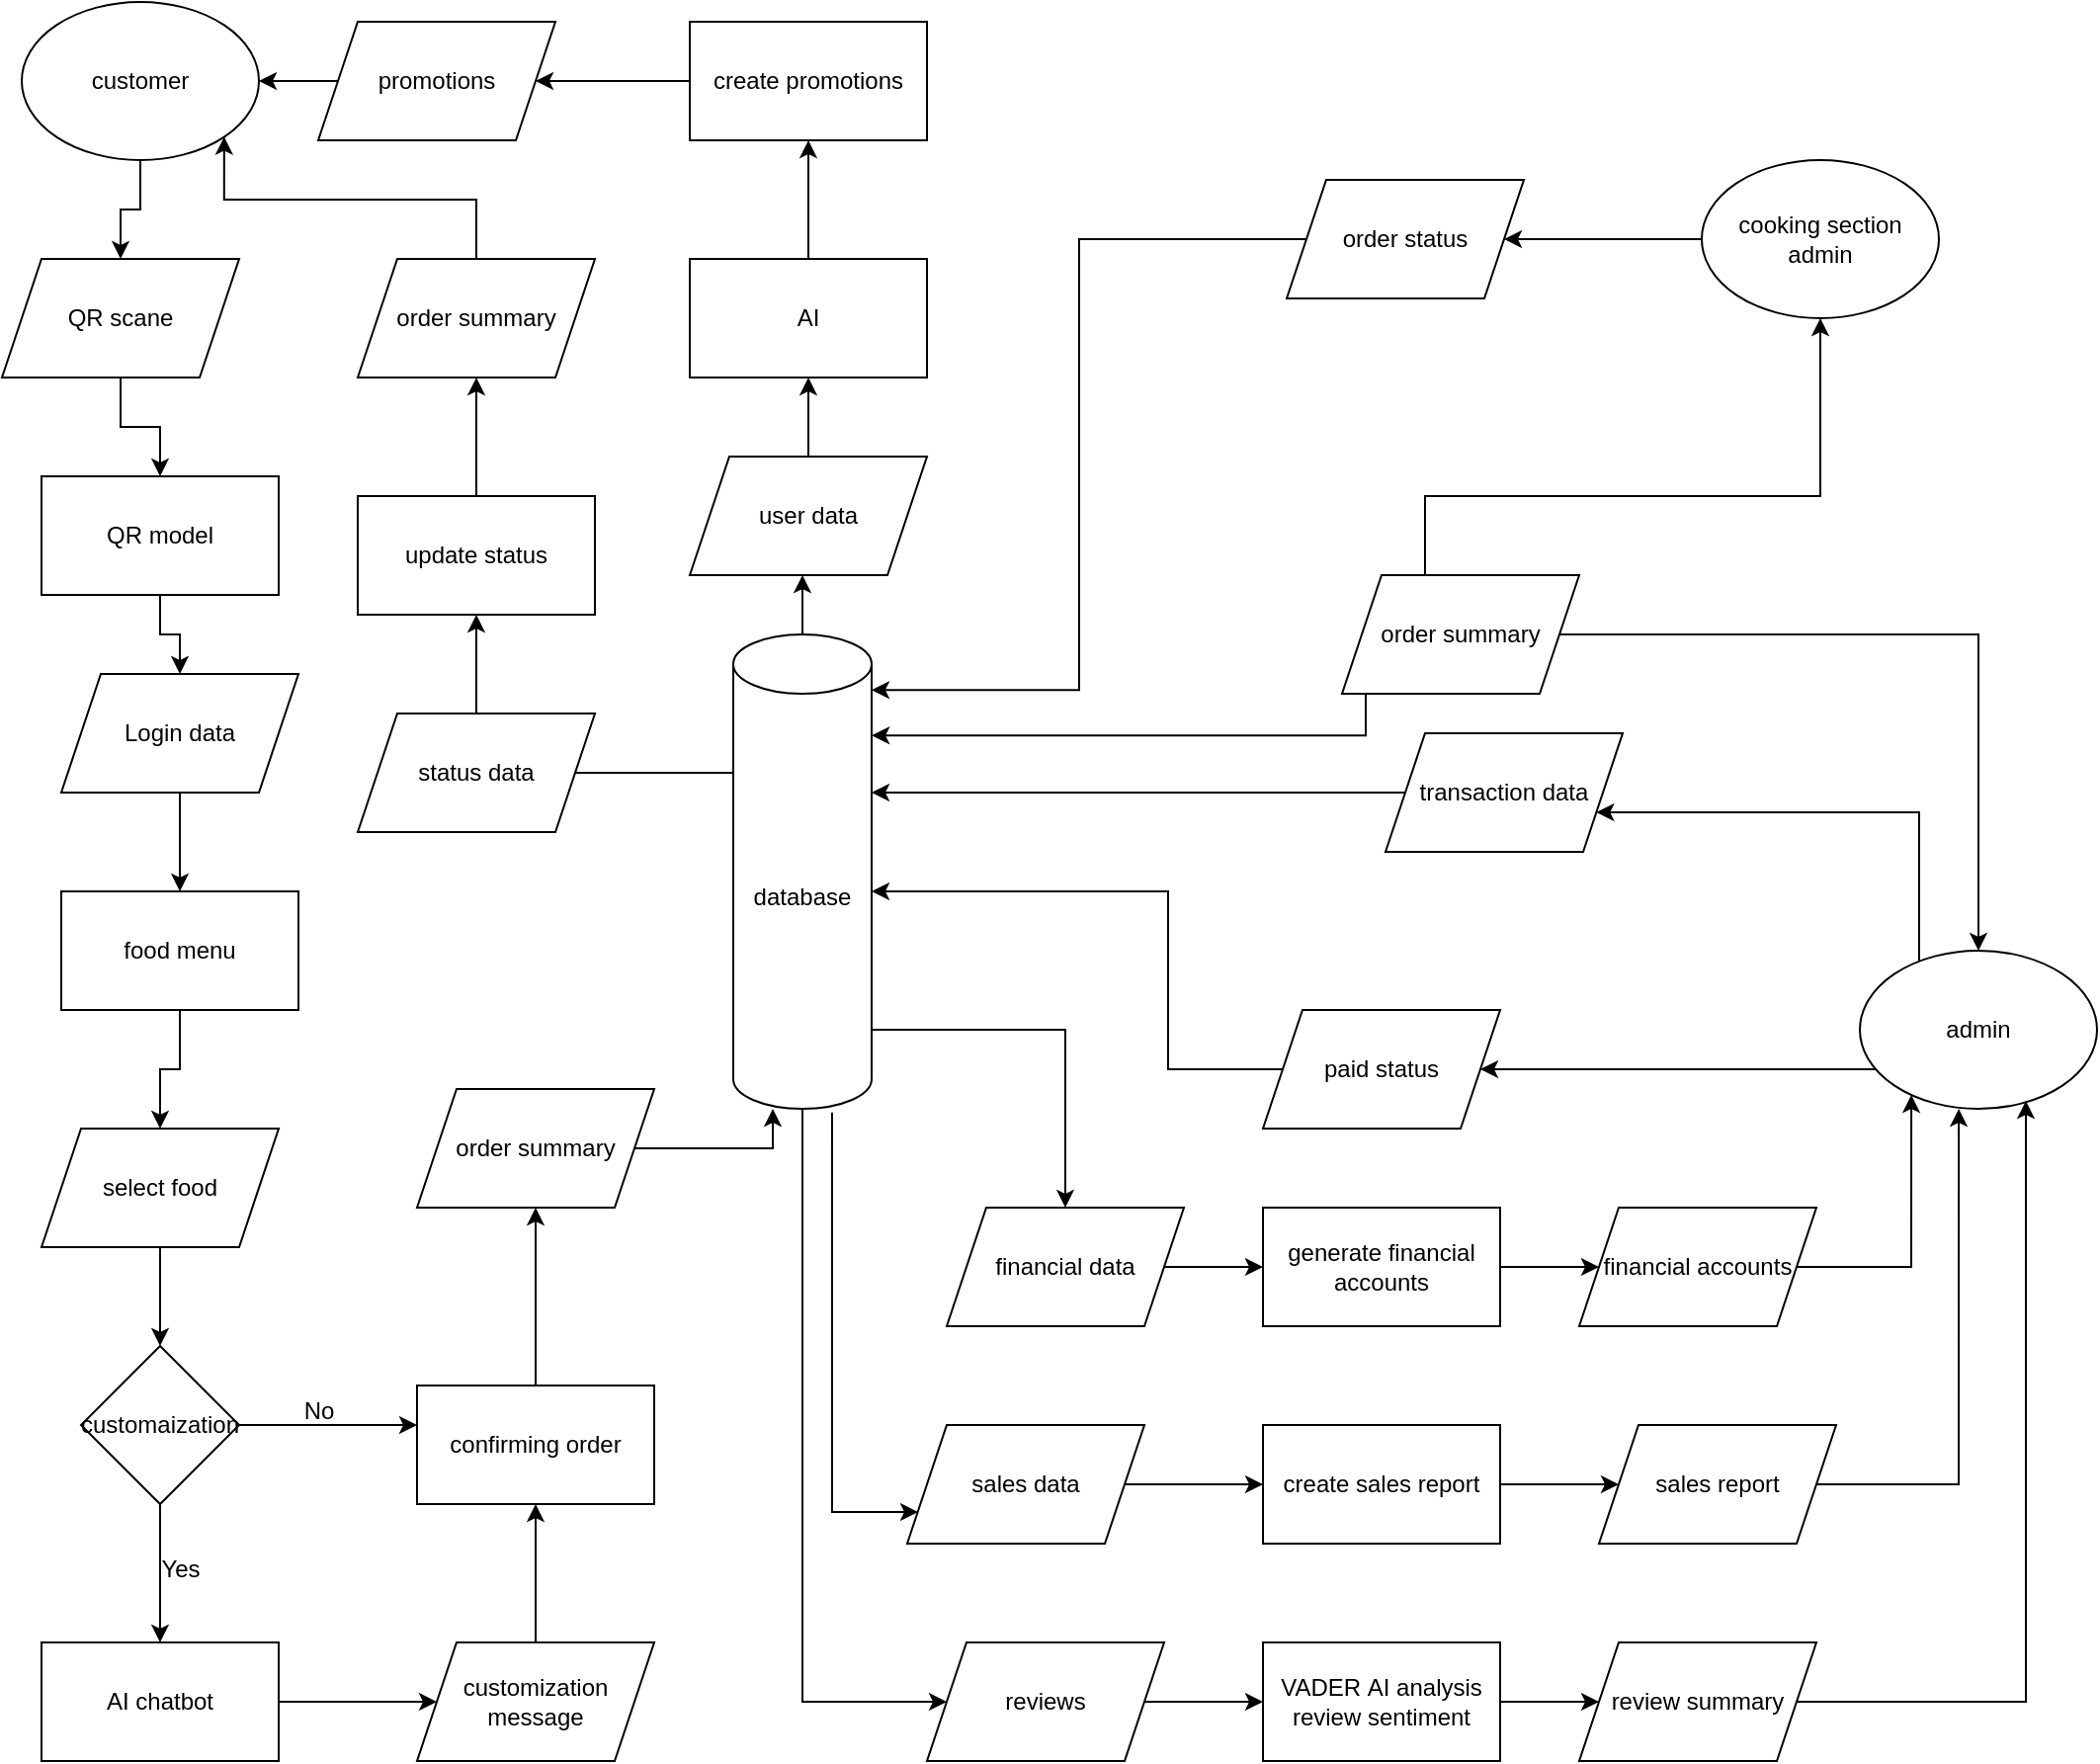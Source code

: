 <mxfile version="28.0.7">
  <diagram name="Page-1" id="G_To-kfEnW1Tt4dK6aYy">
    <mxGraphModel dx="1426" dy="787" grid="1" gridSize="10" guides="1" tooltips="1" connect="1" arrows="1" fold="1" page="1" pageScale="1" pageWidth="1100" pageHeight="850" math="0" shadow="0">
      <root>
        <mxCell id="0" />
        <mxCell id="1" parent="0" />
        <mxCell id="4_LO66A1AGEw9mpRM7PJ-48" value="" style="edgeStyle=orthogonalEdgeStyle;rounded=0;orthogonalLoop=1;jettySize=auto;html=1;" parent="1" source="4_LO66A1AGEw9mpRM7PJ-1" target="4_LO66A1AGEw9mpRM7PJ-7" edge="1">
          <mxGeometry relative="1" as="geometry" />
        </mxCell>
        <mxCell id="4_LO66A1AGEw9mpRM7PJ-1" value="QR model" style="rounded=0;whiteSpace=wrap;html=1;" parent="1" vertex="1">
          <mxGeometry x="30" y="290" width="120" height="60" as="geometry" />
        </mxCell>
        <mxCell id="4_LO66A1AGEw9mpRM7PJ-50" value="" style="edgeStyle=orthogonalEdgeStyle;rounded=0;orthogonalLoop=1;jettySize=auto;html=1;" parent="1" source="4_LO66A1AGEw9mpRM7PJ-2" target="4_LO66A1AGEw9mpRM7PJ-8" edge="1">
          <mxGeometry relative="1" as="geometry" />
        </mxCell>
        <mxCell id="4_LO66A1AGEw9mpRM7PJ-2" value="food menu" style="rounded=0;whiteSpace=wrap;html=1;" parent="1" vertex="1">
          <mxGeometry x="40" y="500" width="120" height="60" as="geometry" />
        </mxCell>
        <mxCell id="4_LO66A1AGEw9mpRM7PJ-61" value="" style="edgeStyle=orthogonalEdgeStyle;rounded=0;orthogonalLoop=1;jettySize=auto;html=1;" parent="1" source="4_LO66A1AGEw9mpRM7PJ-3" target="4_LO66A1AGEw9mpRM7PJ-33" edge="1">
          <mxGeometry relative="1" as="geometry">
            <Array as="points">
              <mxPoint x="900" y="590" />
              <mxPoint x="900" y="590" />
            </Array>
          </mxGeometry>
        </mxCell>
        <mxCell id="4_LO66A1AGEw9mpRM7PJ-96" style="edgeStyle=orthogonalEdgeStyle;rounded=0;orthogonalLoop=1;jettySize=auto;html=1;" parent="1" source="4_LO66A1AGEw9mpRM7PJ-3" target="4_LO66A1AGEw9mpRM7PJ-31" edge="1">
          <mxGeometry relative="1" as="geometry">
            <Array as="points">
              <mxPoint x="980" y="460" />
            </Array>
          </mxGeometry>
        </mxCell>
        <mxCell id="4_LO66A1AGEw9mpRM7PJ-3" value="admin" style="ellipse;whiteSpace=wrap;html=1;" parent="1" vertex="1">
          <mxGeometry x="950" y="530" width="120" height="80" as="geometry" />
        </mxCell>
        <mxCell id="4_LO66A1AGEw9mpRM7PJ-93" style="edgeStyle=orthogonalEdgeStyle;rounded=0;orthogonalLoop=1;jettySize=auto;html=1;entryX=1;entryY=0.5;entryDx=0;entryDy=0;" parent="1" source="4_LO66A1AGEw9mpRM7PJ-4" target="4_LO66A1AGEw9mpRM7PJ-17" edge="1">
          <mxGeometry relative="1" as="geometry" />
        </mxCell>
        <mxCell id="4_LO66A1AGEw9mpRM7PJ-4" value="cooking section admin" style="ellipse;whiteSpace=wrap;html=1;" parent="1" vertex="1">
          <mxGeometry x="870" y="130" width="120" height="80" as="geometry" />
        </mxCell>
        <mxCell id="4_LO66A1AGEw9mpRM7PJ-41" value="" style="edgeStyle=orthogonalEdgeStyle;rounded=0;orthogonalLoop=1;jettySize=auto;html=1;" parent="1" source="4_LO66A1AGEw9mpRM7PJ-5" target="4_LO66A1AGEw9mpRM7PJ-14" edge="1">
          <mxGeometry relative="1" as="geometry">
            <Array as="points">
              <mxPoint x="420" y="300" />
              <mxPoint x="420" y="300" />
            </Array>
          </mxGeometry>
        </mxCell>
        <mxCell id="4_LO66A1AGEw9mpRM7PJ-42" value="" style="edgeStyle=orthogonalEdgeStyle;rounded=0;orthogonalLoop=1;jettySize=auto;html=1;" parent="1" source="4_LO66A1AGEw9mpRM7PJ-5" target="4_LO66A1AGEw9mpRM7PJ-35" edge="1">
          <mxGeometry relative="1" as="geometry">
            <Array as="points">
              <mxPoint x="380" y="425" />
              <mxPoint x="380" y="425" />
            </Array>
          </mxGeometry>
        </mxCell>
        <mxCell id="4_LO66A1AGEw9mpRM7PJ-88" style="edgeStyle=orthogonalEdgeStyle;rounded=0;orthogonalLoop=1;jettySize=auto;html=1;entryX=0;entryY=0.5;entryDx=0;entryDy=0;" parent="1" source="4_LO66A1AGEw9mpRM7PJ-5" target="4_LO66A1AGEw9mpRM7PJ-22" edge="1">
          <mxGeometry relative="1" as="geometry">
            <mxPoint x="415" y="600" as="sourcePoint" />
            <mxPoint x="457.955" y="933.636" as="targetPoint" />
            <Array as="points">
              <mxPoint x="415" y="910" />
            </Array>
          </mxGeometry>
        </mxCell>
        <mxCell id="4_LO66A1AGEw9mpRM7PJ-99" style="edgeStyle=orthogonalEdgeStyle;rounded=0;orthogonalLoop=1;jettySize=auto;html=1;entryX=0;entryY=0.75;entryDx=0;entryDy=0;exitX=0.714;exitY=1.008;exitDx=0;exitDy=0;exitPerimeter=0;" parent="1" source="4_LO66A1AGEw9mpRM7PJ-5" target="4_LO66A1AGEw9mpRM7PJ-21" edge="1">
          <mxGeometry relative="1" as="geometry">
            <Array as="points">
              <mxPoint x="430" y="814" />
              <mxPoint x="474" y="814" />
            </Array>
          </mxGeometry>
        </mxCell>
        <mxCell id="4_LO66A1AGEw9mpRM7PJ-100" style="edgeStyle=orthogonalEdgeStyle;rounded=0;orthogonalLoop=1;jettySize=auto;html=1;" parent="1" source="4_LO66A1AGEw9mpRM7PJ-5" target="4_LO66A1AGEw9mpRM7PJ-20" edge="1">
          <mxGeometry relative="1" as="geometry">
            <Array as="points">
              <mxPoint x="548" y="570" />
            </Array>
          </mxGeometry>
        </mxCell>
        <mxCell id="4_LO66A1AGEw9mpRM7PJ-5" value="database" style="shape=cylinder3;whiteSpace=wrap;html=1;boundedLbl=1;backgroundOutline=1;size=15;" parent="1" vertex="1">
          <mxGeometry x="380" y="370" width="70" height="240" as="geometry" />
        </mxCell>
        <mxCell id="4_LO66A1AGEw9mpRM7PJ-47" value="" style="edgeStyle=orthogonalEdgeStyle;rounded=0;orthogonalLoop=1;jettySize=auto;html=1;" parent="1" source="4_LO66A1AGEw9mpRM7PJ-6" target="4_LO66A1AGEw9mpRM7PJ-1" edge="1">
          <mxGeometry relative="1" as="geometry" />
        </mxCell>
        <mxCell id="4_LO66A1AGEw9mpRM7PJ-6" value="QR scane" style="shape=parallelogram;perimeter=parallelogramPerimeter;whiteSpace=wrap;html=1;fixedSize=1;" parent="1" vertex="1">
          <mxGeometry x="10" y="180" width="120" height="60" as="geometry" />
        </mxCell>
        <mxCell id="4_LO66A1AGEw9mpRM7PJ-49" value="" style="edgeStyle=orthogonalEdgeStyle;rounded=0;orthogonalLoop=1;jettySize=auto;html=1;" parent="1" source="4_LO66A1AGEw9mpRM7PJ-7" target="4_LO66A1AGEw9mpRM7PJ-2" edge="1">
          <mxGeometry relative="1" as="geometry" />
        </mxCell>
        <mxCell id="4_LO66A1AGEw9mpRM7PJ-7" value="Login data" style="shape=parallelogram;perimeter=parallelogramPerimeter;whiteSpace=wrap;html=1;fixedSize=1;" parent="1" vertex="1">
          <mxGeometry x="40" y="390" width="120" height="60" as="geometry" />
        </mxCell>
        <mxCell id="4_LO66A1AGEw9mpRM7PJ-51" value="" style="edgeStyle=orthogonalEdgeStyle;rounded=0;orthogonalLoop=1;jettySize=auto;html=1;" parent="1" source="4_LO66A1AGEw9mpRM7PJ-8" target="4_LO66A1AGEw9mpRM7PJ-9" edge="1">
          <mxGeometry relative="1" as="geometry" />
        </mxCell>
        <mxCell id="4_LO66A1AGEw9mpRM7PJ-8" value="select food" style="shape=parallelogram;perimeter=parallelogramPerimeter;whiteSpace=wrap;html=1;fixedSize=1;" parent="1" vertex="1">
          <mxGeometry x="30" y="620" width="120" height="60" as="geometry" />
        </mxCell>
        <mxCell id="4_LO66A1AGEw9mpRM7PJ-52" value="" style="edgeStyle=orthogonalEdgeStyle;rounded=0;orthogonalLoop=1;jettySize=auto;html=1;" parent="1" source="4_LO66A1AGEw9mpRM7PJ-9" target="4_LO66A1AGEw9mpRM7PJ-10" edge="1">
          <mxGeometry relative="1" as="geometry" />
        </mxCell>
        <mxCell id="4_LO66A1AGEw9mpRM7PJ-53" value="" style="edgeStyle=orthogonalEdgeStyle;rounded=0;orthogonalLoop=1;jettySize=auto;html=1;" parent="1" source="4_LO66A1AGEw9mpRM7PJ-9" target="4_LO66A1AGEw9mpRM7PJ-12" edge="1">
          <mxGeometry relative="1" as="geometry">
            <Array as="points">
              <mxPoint x="200" y="770" />
              <mxPoint x="200" y="770" />
            </Array>
          </mxGeometry>
        </mxCell>
        <mxCell id="4_LO66A1AGEw9mpRM7PJ-9" value="customaization" style="rhombus;whiteSpace=wrap;html=1;" parent="1" vertex="1">
          <mxGeometry x="50" y="730" width="80" height="80" as="geometry" />
        </mxCell>
        <mxCell id="4_LO66A1AGEw9mpRM7PJ-54" value="" style="edgeStyle=orthogonalEdgeStyle;rounded=0;orthogonalLoop=1;jettySize=auto;html=1;" parent="1" source="4_LO66A1AGEw9mpRM7PJ-10" target="4_LO66A1AGEw9mpRM7PJ-11" edge="1">
          <mxGeometry relative="1" as="geometry">
            <Array as="points">
              <mxPoint x="220" y="910" />
              <mxPoint x="220" y="910" />
            </Array>
          </mxGeometry>
        </mxCell>
        <mxCell id="4_LO66A1AGEw9mpRM7PJ-10" value="AI chatbot" style="rounded=0;whiteSpace=wrap;html=1;" parent="1" vertex="1">
          <mxGeometry x="30" y="880" width="120" height="60" as="geometry" />
        </mxCell>
        <mxCell id="4_LO66A1AGEw9mpRM7PJ-55" value="" style="edgeStyle=orthogonalEdgeStyle;rounded=0;orthogonalLoop=1;jettySize=auto;html=1;" parent="1" source="4_LO66A1AGEw9mpRM7PJ-11" target="4_LO66A1AGEw9mpRM7PJ-12" edge="1">
          <mxGeometry relative="1" as="geometry" />
        </mxCell>
        <mxCell id="4_LO66A1AGEw9mpRM7PJ-11" value="customization message" style="shape=parallelogram;perimeter=parallelogramPerimeter;whiteSpace=wrap;html=1;fixedSize=1;" parent="1" vertex="1">
          <mxGeometry x="220" y="880" width="120" height="60" as="geometry" />
        </mxCell>
        <mxCell id="4_LO66A1AGEw9mpRM7PJ-56" value="" style="edgeStyle=orthogonalEdgeStyle;rounded=0;orthogonalLoop=1;jettySize=auto;html=1;" parent="1" source="4_LO66A1AGEw9mpRM7PJ-12" target="4_LO66A1AGEw9mpRM7PJ-13" edge="1">
          <mxGeometry relative="1" as="geometry" />
        </mxCell>
        <mxCell id="4_LO66A1AGEw9mpRM7PJ-12" value="confirming order" style="rounded=0;whiteSpace=wrap;html=1;" parent="1" vertex="1">
          <mxGeometry x="220" y="750" width="120" height="60" as="geometry" />
        </mxCell>
        <mxCell id="4_LO66A1AGEw9mpRM7PJ-57" value="" style="edgeStyle=orthogonalEdgeStyle;rounded=0;orthogonalLoop=1;jettySize=auto;html=1;" parent="1" source="4_LO66A1AGEw9mpRM7PJ-13" target="4_LO66A1AGEw9mpRM7PJ-5" edge="1">
          <mxGeometry relative="1" as="geometry">
            <Array as="points">
              <mxPoint x="400" y="630" />
            </Array>
          </mxGeometry>
        </mxCell>
        <mxCell id="4_LO66A1AGEw9mpRM7PJ-13" value="order summary" style="shape=parallelogram;perimeter=parallelogramPerimeter;whiteSpace=wrap;html=1;fixedSize=1;" parent="1" vertex="1">
          <mxGeometry x="220" y="600" width="120" height="60" as="geometry" />
        </mxCell>
        <mxCell id="4_LO66A1AGEw9mpRM7PJ-37" value="" style="edgeStyle=orthogonalEdgeStyle;rounded=0;orthogonalLoop=1;jettySize=auto;html=1;" parent="1" source="4_LO66A1AGEw9mpRM7PJ-14" target="4_LO66A1AGEw9mpRM7PJ-15" edge="1">
          <mxGeometry relative="1" as="geometry" />
        </mxCell>
        <mxCell id="4_LO66A1AGEw9mpRM7PJ-14" value="user data" style="shape=parallelogram;perimeter=parallelogramPerimeter;whiteSpace=wrap;html=1;fixedSize=1;" parent="1" vertex="1">
          <mxGeometry x="358" y="280" width="120" height="60" as="geometry" />
        </mxCell>
        <mxCell id="4_LO66A1AGEw9mpRM7PJ-38" value="" style="edgeStyle=orthogonalEdgeStyle;rounded=0;orthogonalLoop=1;jettySize=auto;html=1;" parent="1" source="4_LO66A1AGEw9mpRM7PJ-15" target="4_LO66A1AGEw9mpRM7PJ-36" edge="1">
          <mxGeometry relative="1" as="geometry" />
        </mxCell>
        <mxCell id="4_LO66A1AGEw9mpRM7PJ-15" value="AI" style="rounded=0;whiteSpace=wrap;html=1;" parent="1" vertex="1">
          <mxGeometry x="358" y="180" width="120" height="60" as="geometry" />
        </mxCell>
        <mxCell id="4_LO66A1AGEw9mpRM7PJ-40" value="" style="edgeStyle=orthogonalEdgeStyle;rounded=0;orthogonalLoop=1;jettySize=auto;html=1;" parent="1" source="4_LO66A1AGEw9mpRM7PJ-16" target="4_LO66A1AGEw9mpRM7PJ-23" edge="1">
          <mxGeometry relative="1" as="geometry" />
        </mxCell>
        <mxCell id="4_LO66A1AGEw9mpRM7PJ-16" value="promotions" style="shape=parallelogram;perimeter=parallelogramPerimeter;whiteSpace=wrap;html=1;fixedSize=1;" parent="1" vertex="1">
          <mxGeometry x="170" y="60" width="120" height="60" as="geometry" />
        </mxCell>
        <mxCell id="4_LO66A1AGEw9mpRM7PJ-17" value="order status" style="shape=parallelogram;perimeter=parallelogramPerimeter;whiteSpace=wrap;html=1;fixedSize=1;" parent="1" vertex="1">
          <mxGeometry x="660" y="140" width="120" height="60" as="geometry" />
        </mxCell>
        <mxCell id="4_LO66A1AGEw9mpRM7PJ-58" value="" style="edgeStyle=orthogonalEdgeStyle;rounded=0;orthogonalLoop=1;jettySize=auto;html=1;entryX=1.001;entryY=0.213;entryDx=0;entryDy=0;entryPerimeter=0;" parent="1" source="4_LO66A1AGEw9mpRM7PJ-18" target="4_LO66A1AGEw9mpRM7PJ-5" edge="1">
          <mxGeometry relative="1" as="geometry">
            <Array as="points">
              <mxPoint x="700" y="421" />
            </Array>
          </mxGeometry>
        </mxCell>
        <mxCell id="4_LO66A1AGEw9mpRM7PJ-59" value="" style="edgeStyle=orthogonalEdgeStyle;rounded=0;orthogonalLoop=1;jettySize=auto;html=1;entryX=0.5;entryY=0;entryDx=0;entryDy=0;" parent="1" source="4_LO66A1AGEw9mpRM7PJ-18" target="4_LO66A1AGEw9mpRM7PJ-3" edge="1">
          <mxGeometry relative="1" as="geometry" />
        </mxCell>
        <mxCell id="4_LO66A1AGEw9mpRM7PJ-60" value="" style="edgeStyle=orthogonalEdgeStyle;rounded=0;orthogonalLoop=1;jettySize=auto;html=1;entryX=0.5;entryY=1;entryDx=0;entryDy=0;" parent="1" source="4_LO66A1AGEw9mpRM7PJ-18" target="4_LO66A1AGEw9mpRM7PJ-4" edge="1">
          <mxGeometry relative="1" as="geometry">
            <Array as="points">
              <mxPoint x="730" y="300" />
              <mxPoint x="930" y="300" />
            </Array>
          </mxGeometry>
        </mxCell>
        <mxCell id="4_LO66A1AGEw9mpRM7PJ-18" value="order summary" style="shape=parallelogram;perimeter=parallelogramPerimeter;whiteSpace=wrap;html=1;fixedSize=1;" parent="1" vertex="1">
          <mxGeometry x="688" y="340" width="120" height="60" as="geometry" />
        </mxCell>
        <mxCell id="4_LO66A1AGEw9mpRM7PJ-45" value="" style="edgeStyle=orthogonalEdgeStyle;rounded=0;orthogonalLoop=1;jettySize=auto;html=1;entryX=1;entryY=1;entryDx=0;entryDy=0;" parent="1" source="4_LO66A1AGEw9mpRM7PJ-19" target="4_LO66A1AGEw9mpRM7PJ-23" edge="1">
          <mxGeometry relative="1" as="geometry">
            <Array as="points">
              <mxPoint x="250" y="150" />
              <mxPoint x="122" y="150" />
            </Array>
          </mxGeometry>
        </mxCell>
        <mxCell id="4_LO66A1AGEw9mpRM7PJ-19" value="order summary" style="shape=parallelogram;perimeter=parallelogramPerimeter;whiteSpace=wrap;html=1;fixedSize=1;" parent="1" vertex="1">
          <mxGeometry x="190" y="180" width="120" height="60" as="geometry" />
        </mxCell>
        <mxCell id="4_LO66A1AGEw9mpRM7PJ-81" style="edgeStyle=orthogonalEdgeStyle;rounded=0;orthogonalLoop=1;jettySize=auto;html=1;entryX=0;entryY=0.5;entryDx=0;entryDy=0;" parent="1" source="4_LO66A1AGEw9mpRM7PJ-20" target="4_LO66A1AGEw9mpRM7PJ-24" edge="1">
          <mxGeometry relative="1" as="geometry">
            <mxPoint x="638" y="700" as="targetPoint" />
          </mxGeometry>
        </mxCell>
        <mxCell id="4_LO66A1AGEw9mpRM7PJ-20" value="financial data" style="shape=parallelogram;perimeter=parallelogramPerimeter;whiteSpace=wrap;html=1;fixedSize=1;" parent="1" vertex="1">
          <mxGeometry x="488" y="660" width="120" height="60" as="geometry" />
        </mxCell>
        <mxCell id="4_LO66A1AGEw9mpRM7PJ-85" style="edgeStyle=orthogonalEdgeStyle;rounded=0;orthogonalLoop=1;jettySize=auto;html=1;" parent="1" source="4_LO66A1AGEw9mpRM7PJ-21" target="4_LO66A1AGEw9mpRM7PJ-26" edge="1">
          <mxGeometry relative="1" as="geometry" />
        </mxCell>
        <mxCell id="4_LO66A1AGEw9mpRM7PJ-21" value="sales data" style="shape=parallelogram;perimeter=parallelogramPerimeter;whiteSpace=wrap;html=1;fixedSize=1;" parent="1" vertex="1">
          <mxGeometry x="468" y="770" width="120" height="60" as="geometry" />
        </mxCell>
        <mxCell id="4_LO66A1AGEw9mpRM7PJ-89" style="edgeStyle=orthogonalEdgeStyle;rounded=0;orthogonalLoop=1;jettySize=auto;html=1;entryX=0;entryY=0.5;entryDx=0;entryDy=0;" parent="1" source="4_LO66A1AGEw9mpRM7PJ-22" target="4_LO66A1AGEw9mpRM7PJ-29" edge="1">
          <mxGeometry relative="1" as="geometry" />
        </mxCell>
        <mxCell id="4_LO66A1AGEw9mpRM7PJ-22" value="reviews" style="shape=parallelogram;perimeter=parallelogramPerimeter;whiteSpace=wrap;html=1;fixedSize=1;" parent="1" vertex="1">
          <mxGeometry x="478" y="880" width="120" height="60" as="geometry" />
        </mxCell>
        <mxCell id="4_LO66A1AGEw9mpRM7PJ-46" value="" style="edgeStyle=orthogonalEdgeStyle;rounded=0;orthogonalLoop=1;jettySize=auto;html=1;" parent="1" source="4_LO66A1AGEw9mpRM7PJ-23" target="4_LO66A1AGEw9mpRM7PJ-6" edge="1">
          <mxGeometry relative="1" as="geometry" />
        </mxCell>
        <mxCell id="4_LO66A1AGEw9mpRM7PJ-23" value="customer" style="ellipse;whiteSpace=wrap;html=1;" parent="1" vertex="1">
          <mxGeometry x="20" y="50" width="120" height="80" as="geometry" />
        </mxCell>
        <mxCell id="4_LO66A1AGEw9mpRM7PJ-82" style="edgeStyle=orthogonalEdgeStyle;rounded=0;orthogonalLoop=1;jettySize=auto;html=1;entryX=0;entryY=0.5;entryDx=0;entryDy=0;" parent="1" source="4_LO66A1AGEw9mpRM7PJ-24" target="4_LO66A1AGEw9mpRM7PJ-25" edge="1">
          <mxGeometry relative="1" as="geometry" />
        </mxCell>
        <mxCell id="4_LO66A1AGEw9mpRM7PJ-24" value="generate financial accounts" style="rounded=0;whiteSpace=wrap;html=1;" parent="1" vertex="1">
          <mxGeometry x="648" y="660" width="120" height="60" as="geometry" />
        </mxCell>
        <mxCell id="4_LO66A1AGEw9mpRM7PJ-25" value="financial accounts" style="shape=parallelogram;perimeter=parallelogramPerimeter;whiteSpace=wrap;html=1;fixedSize=1;" parent="1" vertex="1">
          <mxGeometry x="808" y="660" width="120" height="60" as="geometry" />
        </mxCell>
        <mxCell id="4_LO66A1AGEw9mpRM7PJ-86" style="edgeStyle=orthogonalEdgeStyle;rounded=0;orthogonalLoop=1;jettySize=auto;html=1;" parent="1" source="4_LO66A1AGEw9mpRM7PJ-26" target="4_LO66A1AGEw9mpRM7PJ-27" edge="1">
          <mxGeometry relative="1" as="geometry" />
        </mxCell>
        <mxCell id="4_LO66A1AGEw9mpRM7PJ-26" value="create sales report" style="rounded=0;whiteSpace=wrap;html=1;" parent="1" vertex="1">
          <mxGeometry x="648" y="770" width="120" height="60" as="geometry" />
        </mxCell>
        <mxCell id="4_LO66A1AGEw9mpRM7PJ-27" value="sales report" style="shape=parallelogram;perimeter=parallelogramPerimeter;whiteSpace=wrap;html=1;fixedSize=1;" parent="1" vertex="1">
          <mxGeometry x="818" y="770" width="120" height="60" as="geometry" />
        </mxCell>
        <mxCell id="4_LO66A1AGEw9mpRM7PJ-90" style="edgeStyle=orthogonalEdgeStyle;rounded=0;orthogonalLoop=1;jettySize=auto;html=1;entryX=0;entryY=0.5;entryDx=0;entryDy=0;" parent="1" source="4_LO66A1AGEw9mpRM7PJ-29" target="4_LO66A1AGEw9mpRM7PJ-30" edge="1">
          <mxGeometry relative="1" as="geometry" />
        </mxCell>
        <mxCell id="4_LO66A1AGEw9mpRM7PJ-29" value="VADER&amp;nbsp;AI analysis review sentiment" style="rounded=0;whiteSpace=wrap;html=1;" parent="1" vertex="1">
          <mxGeometry x="648" y="880" width="120" height="60" as="geometry" />
        </mxCell>
        <mxCell id="4_LO66A1AGEw9mpRM7PJ-30" value="review summary" style="shape=parallelogram;perimeter=parallelogramPerimeter;whiteSpace=wrap;html=1;fixedSize=1;" parent="1" vertex="1">
          <mxGeometry x="808" y="880" width="120" height="60" as="geometry" />
        </mxCell>
        <mxCell id="4_LO66A1AGEw9mpRM7PJ-67" value="" style="edgeStyle=orthogonalEdgeStyle;rounded=0;orthogonalLoop=1;jettySize=auto;html=1;" parent="1" source="4_LO66A1AGEw9mpRM7PJ-31" target="4_LO66A1AGEw9mpRM7PJ-5" edge="1">
          <mxGeometry relative="1" as="geometry">
            <Array as="points">
              <mxPoint x="790" y="460" />
            </Array>
          </mxGeometry>
        </mxCell>
        <mxCell id="4_LO66A1AGEw9mpRM7PJ-31" value="transaction data" style="shape=parallelogram;perimeter=parallelogramPerimeter;whiteSpace=wrap;html=1;fixedSize=1;" parent="1" vertex="1">
          <mxGeometry x="710" y="420" width="120" height="60" as="geometry" />
        </mxCell>
        <mxCell id="4_LO66A1AGEw9mpRM7PJ-62" value="" style="edgeStyle=orthogonalEdgeStyle;rounded=0;orthogonalLoop=1;jettySize=auto;html=1;exitX=0;exitY=0.5;exitDx=0;exitDy=0;" parent="1" source="4_LO66A1AGEw9mpRM7PJ-33" target="4_LO66A1AGEw9mpRM7PJ-5" edge="1">
          <mxGeometry relative="1" as="geometry">
            <mxPoint x="600" y="435" as="sourcePoint" />
            <mxPoint x="450" y="415" as="targetPoint" />
            <Array as="points">
              <mxPoint x="600" y="590" />
              <mxPoint x="600" y="500" />
            </Array>
          </mxGeometry>
        </mxCell>
        <mxCell id="4_LO66A1AGEw9mpRM7PJ-33" value="paid status" style="shape=parallelogram;perimeter=parallelogramPerimeter;whiteSpace=wrap;html=1;fixedSize=1;" parent="1" vertex="1">
          <mxGeometry x="648" y="560" width="120" height="60" as="geometry" />
        </mxCell>
        <mxCell id="4_LO66A1AGEw9mpRM7PJ-44" value="" style="edgeStyle=orthogonalEdgeStyle;rounded=0;orthogonalLoop=1;jettySize=auto;html=1;" parent="1" source="4_LO66A1AGEw9mpRM7PJ-34" target="4_LO66A1AGEw9mpRM7PJ-19" edge="1">
          <mxGeometry relative="1" as="geometry" />
        </mxCell>
        <mxCell id="4_LO66A1AGEw9mpRM7PJ-34" value="update status" style="rounded=0;whiteSpace=wrap;html=1;" parent="1" vertex="1">
          <mxGeometry x="190" y="300" width="120" height="60" as="geometry" />
        </mxCell>
        <mxCell id="4_LO66A1AGEw9mpRM7PJ-43" value="" style="edgeStyle=orthogonalEdgeStyle;rounded=0;orthogonalLoop=1;jettySize=auto;html=1;" parent="1" source="4_LO66A1AGEw9mpRM7PJ-35" target="4_LO66A1AGEw9mpRM7PJ-34" edge="1">
          <mxGeometry relative="1" as="geometry" />
        </mxCell>
        <mxCell id="4_LO66A1AGEw9mpRM7PJ-35" value="status data" style="shape=parallelogram;perimeter=parallelogramPerimeter;whiteSpace=wrap;html=1;fixedSize=1;" parent="1" vertex="1">
          <mxGeometry x="190" y="410" width="120" height="60" as="geometry" />
        </mxCell>
        <mxCell id="4_LO66A1AGEw9mpRM7PJ-39" value="" style="edgeStyle=orthogonalEdgeStyle;rounded=0;orthogonalLoop=1;jettySize=auto;html=1;" parent="1" source="4_LO66A1AGEw9mpRM7PJ-36" target="4_LO66A1AGEw9mpRM7PJ-16" edge="1">
          <mxGeometry relative="1" as="geometry" />
        </mxCell>
        <mxCell id="4_LO66A1AGEw9mpRM7PJ-36" value="create promotions" style="rounded=0;whiteSpace=wrap;html=1;" parent="1" vertex="1">
          <mxGeometry x="358" y="60" width="120" height="60" as="geometry" />
        </mxCell>
        <mxCell id="4_LO66A1AGEw9mpRM7PJ-83" style="edgeStyle=orthogonalEdgeStyle;rounded=0;orthogonalLoop=1;jettySize=auto;html=1;entryX=0.217;entryY=0.913;entryDx=0;entryDy=0;entryPerimeter=0;" parent="1" source="4_LO66A1AGEw9mpRM7PJ-25" target="4_LO66A1AGEw9mpRM7PJ-3" edge="1">
          <mxGeometry relative="1" as="geometry">
            <mxPoint x="975" y="618" as="targetPoint" />
          </mxGeometry>
        </mxCell>
        <mxCell id="4_LO66A1AGEw9mpRM7PJ-87" style="edgeStyle=orthogonalEdgeStyle;rounded=0;orthogonalLoop=1;jettySize=auto;html=1;entryX=0.417;entryY=1;entryDx=0;entryDy=0;entryPerimeter=0;" parent="1" source="4_LO66A1AGEw9mpRM7PJ-27" target="4_LO66A1AGEw9mpRM7PJ-3" edge="1">
          <mxGeometry relative="1" as="geometry">
            <mxPoint x="993.96" y="622" as="targetPoint" />
          </mxGeometry>
        </mxCell>
        <mxCell id="4_LO66A1AGEw9mpRM7PJ-91" style="edgeStyle=orthogonalEdgeStyle;rounded=0;orthogonalLoop=1;jettySize=auto;html=1;entryX=0.7;entryY=0.95;entryDx=0;entryDy=0;entryPerimeter=0;" parent="1" source="4_LO66A1AGEw9mpRM7PJ-30" target="4_LO66A1AGEw9mpRM7PJ-3" edge="1">
          <mxGeometry relative="1" as="geometry">
            <mxPoint x="1026.96" y="619.04" as="targetPoint" />
          </mxGeometry>
        </mxCell>
        <mxCell id="4_LO66A1AGEw9mpRM7PJ-94" style="edgeStyle=orthogonalEdgeStyle;rounded=0;orthogonalLoop=1;jettySize=auto;html=1;entryX=1;entryY=0.117;entryDx=0;entryDy=0;entryPerimeter=0;" parent="1" source="4_LO66A1AGEw9mpRM7PJ-17" target="4_LO66A1AGEw9mpRM7PJ-5" edge="1">
          <mxGeometry relative="1" as="geometry" />
        </mxCell>
        <mxCell id="4_LO66A1AGEw9mpRM7PJ-101" value="No" style="text;html=1;align=center;verticalAlign=middle;resizable=0;points=[];autosize=1;strokeColor=none;fillColor=none;" parent="1" vertex="1">
          <mxGeometry x="150" y="748" width="40" height="30" as="geometry" />
        </mxCell>
        <mxCell id="4_LO66A1AGEw9mpRM7PJ-102" value="Yes" style="text;html=1;align=center;verticalAlign=middle;resizable=0;points=[];autosize=1;strokeColor=none;fillColor=none;" parent="1" vertex="1">
          <mxGeometry x="80" y="828" width="40" height="30" as="geometry" />
        </mxCell>
      </root>
    </mxGraphModel>
  </diagram>
</mxfile>
